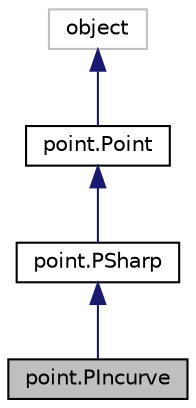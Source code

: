 digraph "point.PIncurve"
{
  edge [fontname="Helvetica",fontsize="10",labelfontname="Helvetica",labelfontsize="10"];
  node [fontname="Helvetica",fontsize="10",shape=record];
  Node1 [label="point.PIncurve",height=0.2,width=0.4,color="black", fillcolor="grey75", style="filled", fontcolor="black"];
  Node2 -> Node1 [dir="back",color="midnightblue",fontsize="10",style="solid"];
  Node2 [label="point.PSharp",height=0.2,width=0.4,color="black", fillcolor="white", style="filled",URL="$classpoint_1_1_p_sharp.html"];
  Node3 -> Node2 [dir="back",color="midnightblue",fontsize="10",style="solid"];
  Node3 [label="point.Point",height=0.2,width=0.4,color="black", fillcolor="white", style="filled",URL="$classpoint_1_1_point.html"];
  Node4 -> Node3 [dir="back",color="midnightblue",fontsize="10",style="solid"];
  Node4 [label="object",height=0.2,width=0.4,color="grey75", fillcolor="white", style="filled"];
}
